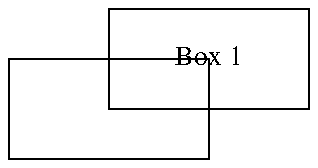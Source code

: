 .PS
lineweight=.006; a = 1.0; b = .5
Box1: box wid a ht b "Box 1"
Box2: box same at Box1 - (a/2, b/2)
.PE
